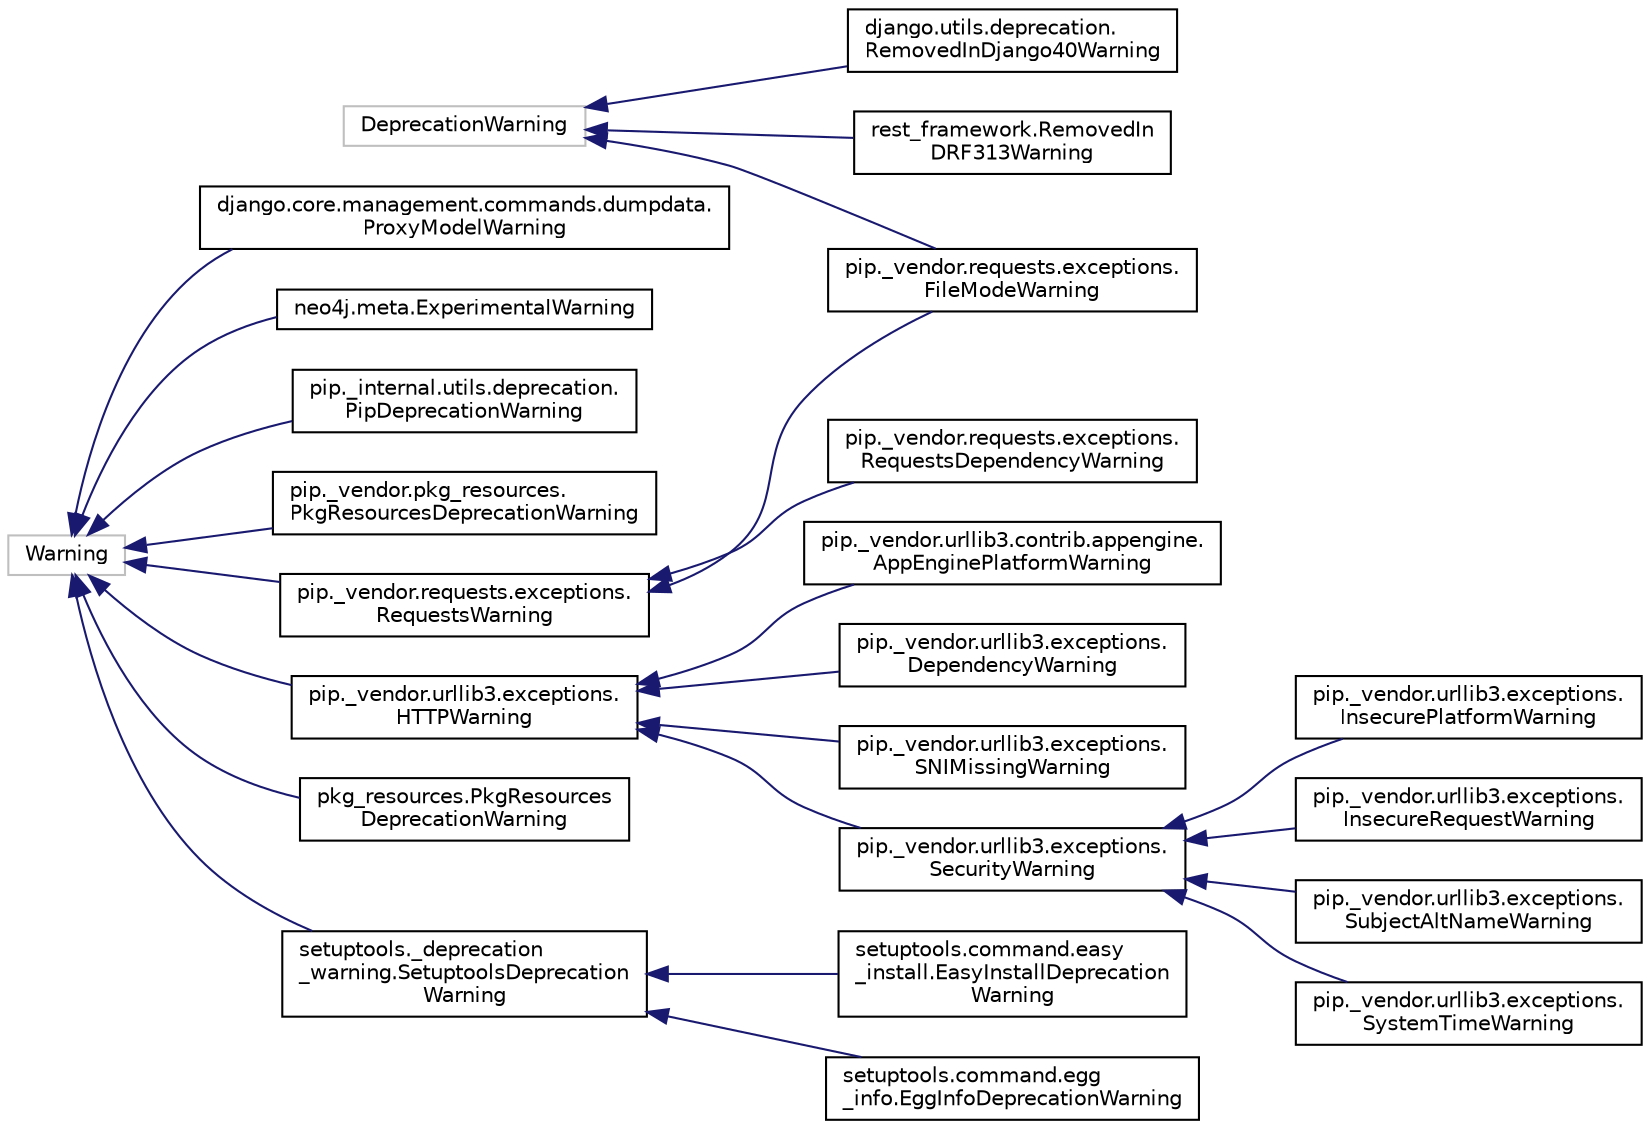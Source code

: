 digraph "Graphical Class Hierarchy"
{
 // LATEX_PDF_SIZE
  edge [fontname="Helvetica",fontsize="10",labelfontname="Helvetica",labelfontsize="10"];
  node [fontname="Helvetica",fontsize="10",shape=record];
  rankdir="LR";
  Node1041 [label="DeprecationWarning",height=0.2,width=0.4,color="grey75", fillcolor="white", style="filled",tooltip=" "];
  Node1041 -> Node0 [dir="back",color="midnightblue",fontsize="10",style="solid",fontname="Helvetica"];
  Node0 [label="django.utils.deprecation.\lRemovedInDjango40Warning",height=0.2,width=0.4,color="black", fillcolor="white", style="filled",URL="$d2/d03/classdjango_1_1utils_1_1deprecation_1_1_removed_in_django40_warning.html",tooltip=" "];
  Node1041 -> Node1043 [dir="back",color="midnightblue",fontsize="10",style="solid",fontname="Helvetica"];
  Node1043 [label="pip._vendor.requests.exceptions.\lFileModeWarning",height=0.2,width=0.4,color="black", fillcolor="white", style="filled",URL="$d7/d20/classpip_1_1__vendor_1_1requests_1_1exceptions_1_1_file_mode_warning.html",tooltip=" "];
  Node1041 -> Node1044 [dir="back",color="midnightblue",fontsize="10",style="solid",fontname="Helvetica"];
  Node1044 [label="rest_framework.RemovedIn\lDRF313Warning",height=0.2,width=0.4,color="black", fillcolor="white", style="filled",URL="$d8/d65/classrest__framework_1_1_removed_in_d_r_f313_warning.html",tooltip=" "];
  Node4000 [label="Warning",height=0.2,width=0.4,color="grey75", fillcolor="white", style="filled",tooltip=" "];
  Node4000 -> Node4001 [dir="back",color="midnightblue",fontsize="10",style="solid",fontname="Helvetica"];
  Node4001 [label="django.core.management.commands.dumpdata.\lProxyModelWarning",height=0.2,width=0.4,color="black", fillcolor="white", style="filled",URL="$d4/d21/classdjango_1_1core_1_1management_1_1commands_1_1dumpdata_1_1_proxy_model_warning.html",tooltip=" "];
  Node4000 -> Node4002 [dir="back",color="midnightblue",fontsize="10",style="solid",fontname="Helvetica"];
  Node4002 [label="neo4j.meta.ExperimentalWarning",height=0.2,width=0.4,color="black", fillcolor="white", style="filled",URL="$dd/d5f/classneo4j_1_1meta_1_1_experimental_warning.html",tooltip=" "];
  Node4000 -> Node4003 [dir="back",color="midnightblue",fontsize="10",style="solid",fontname="Helvetica"];
  Node4003 [label="pip._internal.utils.deprecation.\lPipDeprecationWarning",height=0.2,width=0.4,color="black", fillcolor="white", style="filled",URL="$d9/d2d/classpip_1_1__internal_1_1utils_1_1deprecation_1_1_pip_deprecation_warning.html",tooltip=" "];
  Node4000 -> Node4004 [dir="back",color="midnightblue",fontsize="10",style="solid",fontname="Helvetica"];
  Node4004 [label="pip._vendor.pkg_resources.\lPkgResourcesDeprecationWarning",height=0.2,width=0.4,color="black", fillcolor="white", style="filled",URL="$d8/de4/classpip_1_1__vendor_1_1pkg__resources_1_1_pkg_resources_deprecation_warning.html",tooltip=" "];
  Node4000 -> Node4005 [dir="back",color="midnightblue",fontsize="10",style="solid",fontname="Helvetica"];
  Node4005 [label="pip._vendor.requests.exceptions.\lRequestsWarning",height=0.2,width=0.4,color="black", fillcolor="white", style="filled",URL="$d2/d8f/classpip_1_1__vendor_1_1requests_1_1exceptions_1_1_requests_warning.html",tooltip=" "];
  Node4005 -> Node1043 [dir="back",color="midnightblue",fontsize="10",style="solid",fontname="Helvetica"];
  Node4005 -> Node4006 [dir="back",color="midnightblue",fontsize="10",style="solid",fontname="Helvetica"];
  Node4006 [label="pip._vendor.requests.exceptions.\lRequestsDependencyWarning",height=0.2,width=0.4,color="black", fillcolor="white", style="filled",URL="$dc/d58/classpip_1_1__vendor_1_1requests_1_1exceptions_1_1_requests_dependency_warning.html",tooltip=" "];
  Node4000 -> Node4007 [dir="back",color="midnightblue",fontsize="10",style="solid",fontname="Helvetica"];
  Node4007 [label="pip._vendor.urllib3.exceptions.\lHTTPWarning",height=0.2,width=0.4,color="black", fillcolor="white", style="filled",URL="$da/db4/classpip_1_1__vendor_1_1urllib3_1_1exceptions_1_1_h_t_t_p_warning.html",tooltip=" "];
  Node4007 -> Node4008 [dir="back",color="midnightblue",fontsize="10",style="solid",fontname="Helvetica"];
  Node4008 [label="pip._vendor.urllib3.contrib.appengine.\lAppEnginePlatformWarning",height=0.2,width=0.4,color="black", fillcolor="white", style="filled",URL="$d3/d4d/classpip_1_1__vendor_1_1urllib3_1_1contrib_1_1appengine_1_1_app_engine_platform_warning.html",tooltip=" "];
  Node4007 -> Node4009 [dir="back",color="midnightblue",fontsize="10",style="solid",fontname="Helvetica"];
  Node4009 [label="pip._vendor.urllib3.exceptions.\lDependencyWarning",height=0.2,width=0.4,color="black", fillcolor="white", style="filled",URL="$d5/dae/classpip_1_1__vendor_1_1urllib3_1_1exceptions_1_1_dependency_warning.html",tooltip=" "];
  Node4007 -> Node4010 [dir="back",color="midnightblue",fontsize="10",style="solid",fontname="Helvetica"];
  Node4010 [label="pip._vendor.urllib3.exceptions.\lSNIMissingWarning",height=0.2,width=0.4,color="black", fillcolor="white", style="filled",URL="$d0/d9a/classpip_1_1__vendor_1_1urllib3_1_1exceptions_1_1_s_n_i_missing_warning.html",tooltip=" "];
  Node4007 -> Node4011 [dir="back",color="midnightblue",fontsize="10",style="solid",fontname="Helvetica"];
  Node4011 [label="pip._vendor.urllib3.exceptions.\lSecurityWarning",height=0.2,width=0.4,color="black", fillcolor="white", style="filled",URL="$db/d4a/classpip_1_1__vendor_1_1urllib3_1_1exceptions_1_1_security_warning.html",tooltip=" "];
  Node4011 -> Node4012 [dir="back",color="midnightblue",fontsize="10",style="solid",fontname="Helvetica"];
  Node4012 [label="pip._vendor.urllib3.exceptions.\lInsecurePlatformWarning",height=0.2,width=0.4,color="black", fillcolor="white", style="filled",URL="$d4/db0/classpip_1_1__vendor_1_1urllib3_1_1exceptions_1_1_insecure_platform_warning.html",tooltip=" "];
  Node4011 -> Node4013 [dir="back",color="midnightblue",fontsize="10",style="solid",fontname="Helvetica"];
  Node4013 [label="pip._vendor.urllib3.exceptions.\lInsecureRequestWarning",height=0.2,width=0.4,color="black", fillcolor="white", style="filled",URL="$d1/dae/classpip_1_1__vendor_1_1urllib3_1_1exceptions_1_1_insecure_request_warning.html",tooltip=" "];
  Node4011 -> Node4014 [dir="back",color="midnightblue",fontsize="10",style="solid",fontname="Helvetica"];
  Node4014 [label="pip._vendor.urllib3.exceptions.\lSubjectAltNameWarning",height=0.2,width=0.4,color="black", fillcolor="white", style="filled",URL="$d0/d6f/classpip_1_1__vendor_1_1urllib3_1_1exceptions_1_1_subject_alt_name_warning.html",tooltip=" "];
  Node4011 -> Node4015 [dir="back",color="midnightblue",fontsize="10",style="solid",fontname="Helvetica"];
  Node4015 [label="pip._vendor.urllib3.exceptions.\lSystemTimeWarning",height=0.2,width=0.4,color="black", fillcolor="white", style="filled",URL="$dc/dac/classpip_1_1__vendor_1_1urllib3_1_1exceptions_1_1_system_time_warning.html",tooltip=" "];
  Node4000 -> Node4016 [dir="back",color="midnightblue",fontsize="10",style="solid",fontname="Helvetica"];
  Node4016 [label="pkg_resources.PkgResources\lDeprecationWarning",height=0.2,width=0.4,color="black", fillcolor="white", style="filled",URL="$df/d7f/classpkg__resources_1_1_pkg_resources_deprecation_warning.html",tooltip=" "];
  Node4000 -> Node4017 [dir="back",color="midnightblue",fontsize="10",style="solid",fontname="Helvetica"];
  Node4017 [label="setuptools._deprecation\l_warning.SetuptoolsDeprecation\lWarning",height=0.2,width=0.4,color="black", fillcolor="white", style="filled",URL="$df/d1b/classsetuptools_1_1__deprecation__warning_1_1_setuptools_deprecation_warning.html",tooltip=" "];
  Node4017 -> Node4018 [dir="back",color="midnightblue",fontsize="10",style="solid",fontname="Helvetica"];
  Node4018 [label="setuptools.command.easy\l_install.EasyInstallDeprecation\lWarning",height=0.2,width=0.4,color="black", fillcolor="white", style="filled",URL="$d5/d7b/classsetuptools_1_1command_1_1easy__install_1_1_easy_install_deprecation_warning.html",tooltip=" "];
  Node4017 -> Node4019 [dir="back",color="midnightblue",fontsize="10",style="solid",fontname="Helvetica"];
  Node4019 [label="setuptools.command.egg\l_info.EggInfoDeprecationWarning",height=0.2,width=0.4,color="black", fillcolor="white", style="filled",URL="$d0/dbc/classsetuptools_1_1command_1_1egg__info_1_1_egg_info_deprecation_warning.html",tooltip=" "];
}
